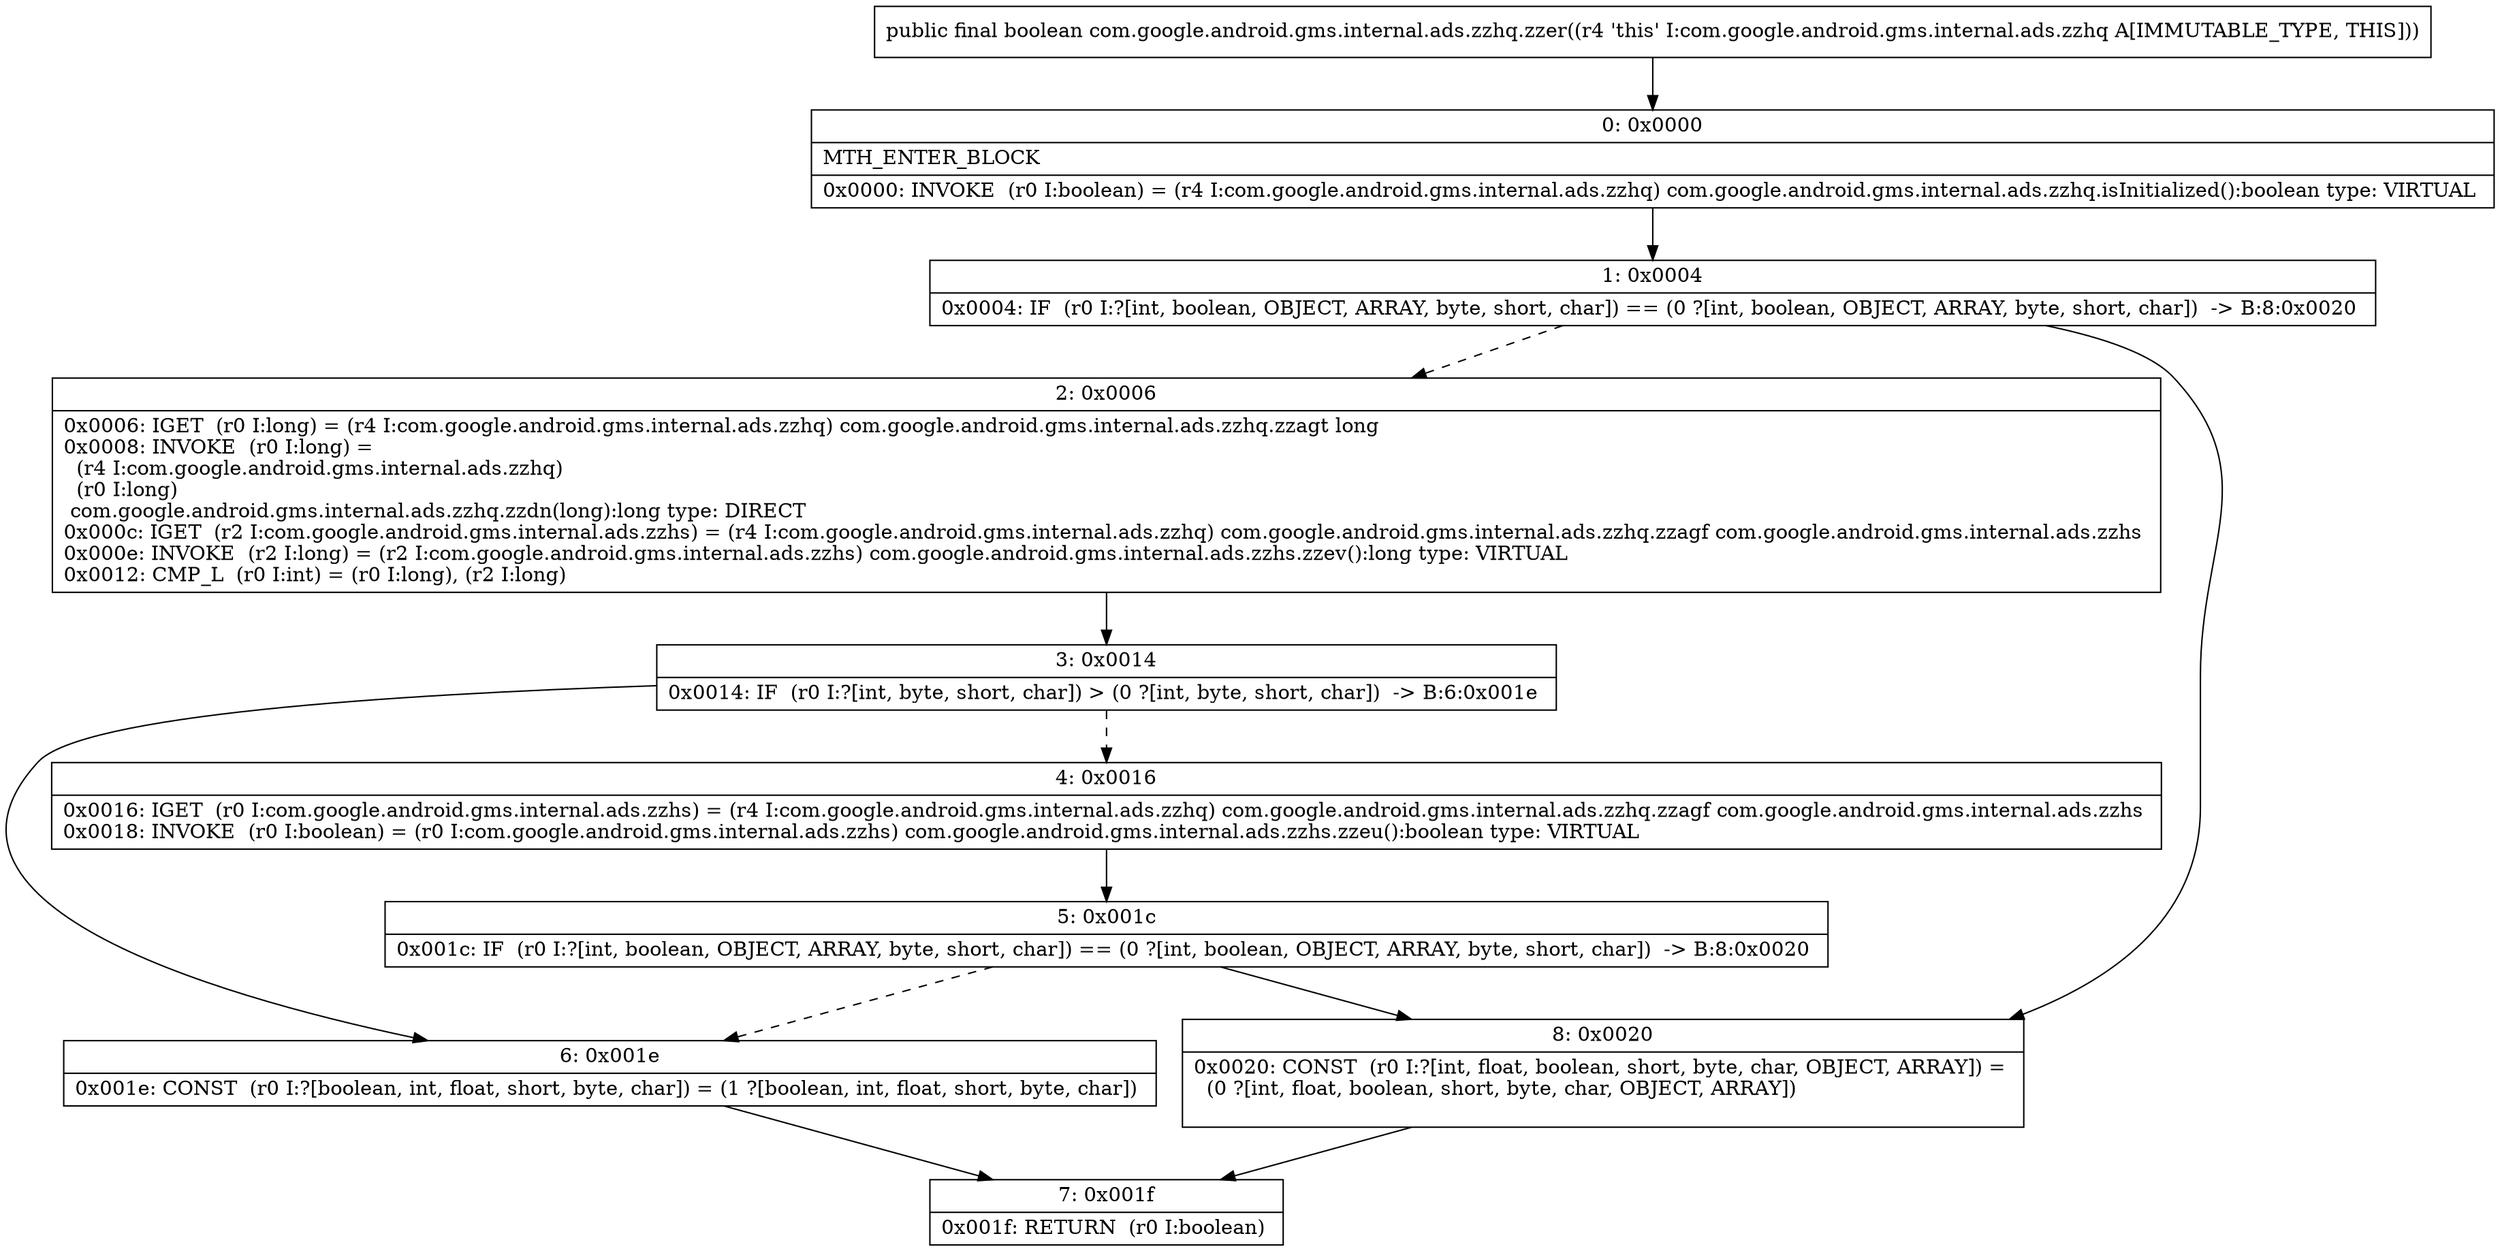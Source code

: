 digraph "CFG forcom.google.android.gms.internal.ads.zzhq.zzer()Z" {
Node_0 [shape=record,label="{0\:\ 0x0000|MTH_ENTER_BLOCK\l|0x0000: INVOKE  (r0 I:boolean) = (r4 I:com.google.android.gms.internal.ads.zzhq) com.google.android.gms.internal.ads.zzhq.isInitialized():boolean type: VIRTUAL \l}"];
Node_1 [shape=record,label="{1\:\ 0x0004|0x0004: IF  (r0 I:?[int, boolean, OBJECT, ARRAY, byte, short, char]) == (0 ?[int, boolean, OBJECT, ARRAY, byte, short, char])  \-\> B:8:0x0020 \l}"];
Node_2 [shape=record,label="{2\:\ 0x0006|0x0006: IGET  (r0 I:long) = (r4 I:com.google.android.gms.internal.ads.zzhq) com.google.android.gms.internal.ads.zzhq.zzagt long \l0x0008: INVOKE  (r0 I:long) = \l  (r4 I:com.google.android.gms.internal.ads.zzhq)\l  (r0 I:long)\l com.google.android.gms.internal.ads.zzhq.zzdn(long):long type: DIRECT \l0x000c: IGET  (r2 I:com.google.android.gms.internal.ads.zzhs) = (r4 I:com.google.android.gms.internal.ads.zzhq) com.google.android.gms.internal.ads.zzhq.zzagf com.google.android.gms.internal.ads.zzhs \l0x000e: INVOKE  (r2 I:long) = (r2 I:com.google.android.gms.internal.ads.zzhs) com.google.android.gms.internal.ads.zzhs.zzev():long type: VIRTUAL \l0x0012: CMP_L  (r0 I:int) = (r0 I:long), (r2 I:long) \l}"];
Node_3 [shape=record,label="{3\:\ 0x0014|0x0014: IF  (r0 I:?[int, byte, short, char]) \> (0 ?[int, byte, short, char])  \-\> B:6:0x001e \l}"];
Node_4 [shape=record,label="{4\:\ 0x0016|0x0016: IGET  (r0 I:com.google.android.gms.internal.ads.zzhs) = (r4 I:com.google.android.gms.internal.ads.zzhq) com.google.android.gms.internal.ads.zzhq.zzagf com.google.android.gms.internal.ads.zzhs \l0x0018: INVOKE  (r0 I:boolean) = (r0 I:com.google.android.gms.internal.ads.zzhs) com.google.android.gms.internal.ads.zzhs.zzeu():boolean type: VIRTUAL \l}"];
Node_5 [shape=record,label="{5\:\ 0x001c|0x001c: IF  (r0 I:?[int, boolean, OBJECT, ARRAY, byte, short, char]) == (0 ?[int, boolean, OBJECT, ARRAY, byte, short, char])  \-\> B:8:0x0020 \l}"];
Node_6 [shape=record,label="{6\:\ 0x001e|0x001e: CONST  (r0 I:?[boolean, int, float, short, byte, char]) = (1 ?[boolean, int, float, short, byte, char]) \l}"];
Node_7 [shape=record,label="{7\:\ 0x001f|0x001f: RETURN  (r0 I:boolean) \l}"];
Node_8 [shape=record,label="{8\:\ 0x0020|0x0020: CONST  (r0 I:?[int, float, boolean, short, byte, char, OBJECT, ARRAY]) = \l  (0 ?[int, float, boolean, short, byte, char, OBJECT, ARRAY])\l \l}"];
MethodNode[shape=record,label="{public final boolean com.google.android.gms.internal.ads.zzhq.zzer((r4 'this' I:com.google.android.gms.internal.ads.zzhq A[IMMUTABLE_TYPE, THIS])) }"];
MethodNode -> Node_0;
Node_0 -> Node_1;
Node_1 -> Node_2[style=dashed];
Node_1 -> Node_8;
Node_2 -> Node_3;
Node_3 -> Node_4[style=dashed];
Node_3 -> Node_6;
Node_4 -> Node_5;
Node_5 -> Node_6[style=dashed];
Node_5 -> Node_8;
Node_6 -> Node_7;
Node_8 -> Node_7;
}

